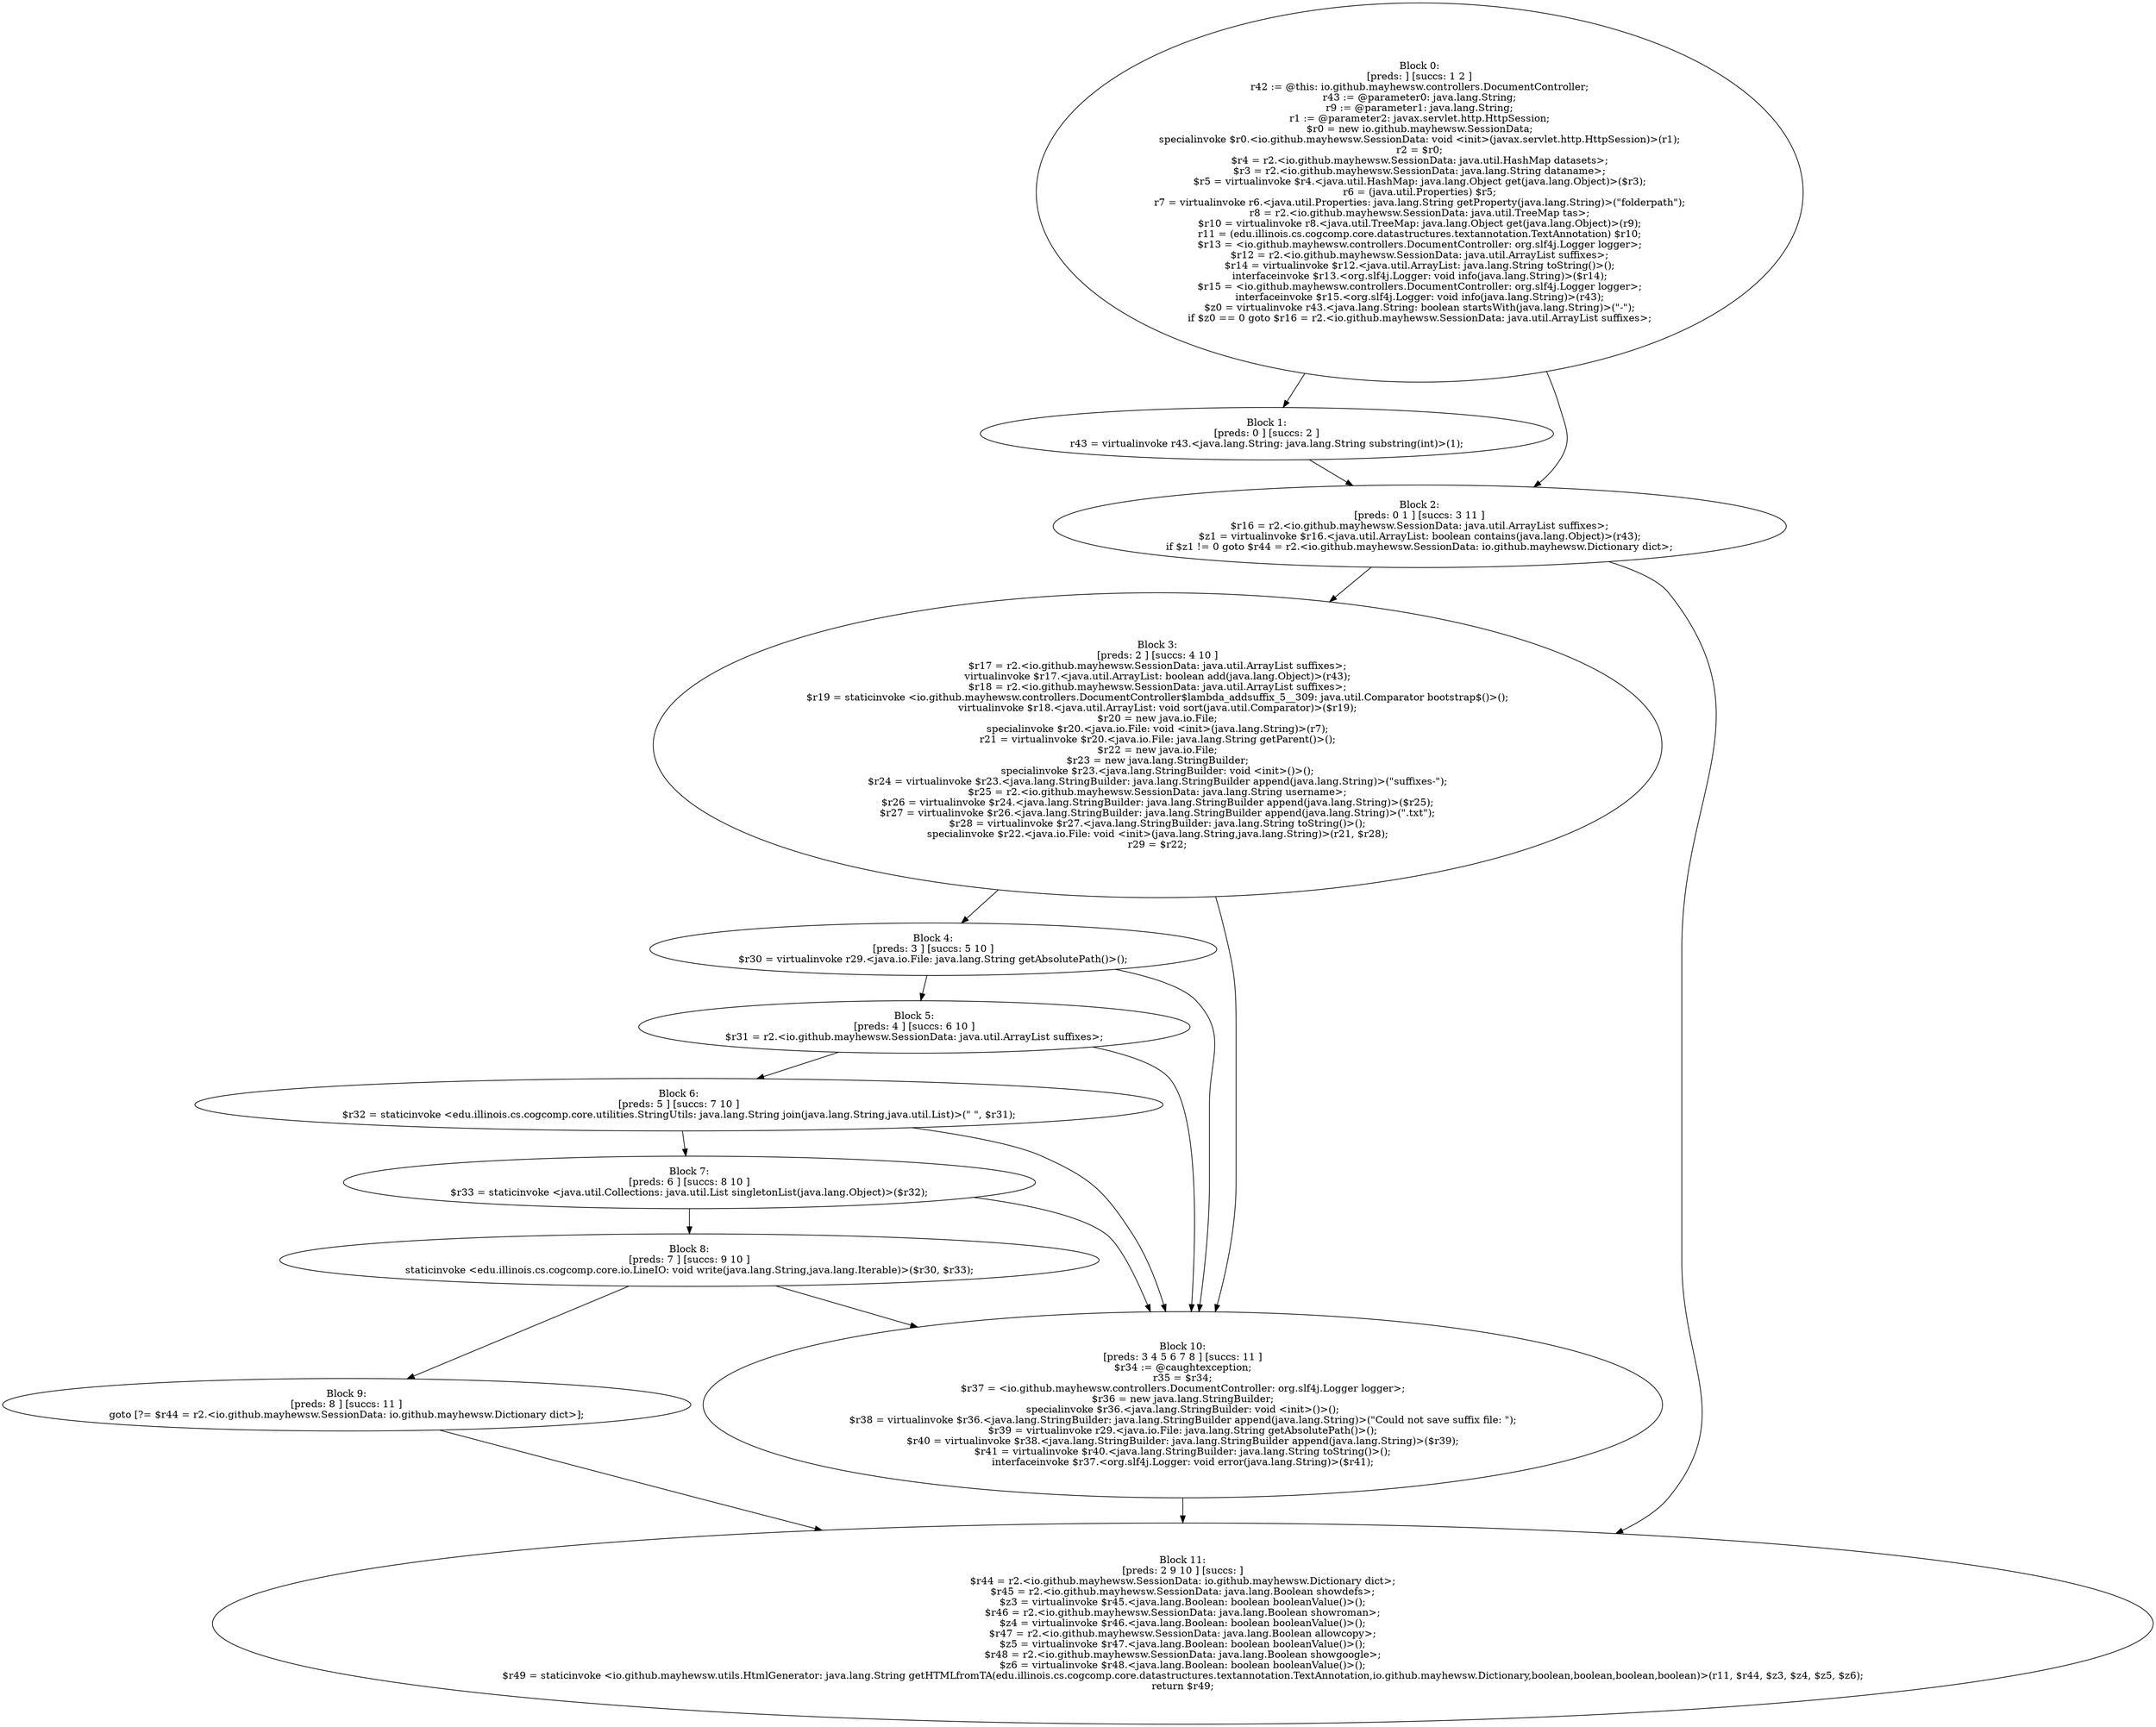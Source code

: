 digraph "unitGraph" {
    "Block 0:
[preds: ] [succs: 1 2 ]
r42 := @this: io.github.mayhewsw.controllers.DocumentController;
r43 := @parameter0: java.lang.String;
r9 := @parameter1: java.lang.String;
r1 := @parameter2: javax.servlet.http.HttpSession;
$r0 = new io.github.mayhewsw.SessionData;
specialinvoke $r0.<io.github.mayhewsw.SessionData: void <init>(javax.servlet.http.HttpSession)>(r1);
r2 = $r0;
$r4 = r2.<io.github.mayhewsw.SessionData: java.util.HashMap datasets>;
$r3 = r2.<io.github.mayhewsw.SessionData: java.lang.String dataname>;
$r5 = virtualinvoke $r4.<java.util.HashMap: java.lang.Object get(java.lang.Object)>($r3);
r6 = (java.util.Properties) $r5;
r7 = virtualinvoke r6.<java.util.Properties: java.lang.String getProperty(java.lang.String)>(\"folderpath\");
r8 = r2.<io.github.mayhewsw.SessionData: java.util.TreeMap tas>;
$r10 = virtualinvoke r8.<java.util.TreeMap: java.lang.Object get(java.lang.Object)>(r9);
r11 = (edu.illinois.cs.cogcomp.core.datastructures.textannotation.TextAnnotation) $r10;
$r13 = <io.github.mayhewsw.controllers.DocumentController: org.slf4j.Logger logger>;
$r12 = r2.<io.github.mayhewsw.SessionData: java.util.ArrayList suffixes>;
$r14 = virtualinvoke $r12.<java.util.ArrayList: java.lang.String toString()>();
interfaceinvoke $r13.<org.slf4j.Logger: void info(java.lang.String)>($r14);
$r15 = <io.github.mayhewsw.controllers.DocumentController: org.slf4j.Logger logger>;
interfaceinvoke $r15.<org.slf4j.Logger: void info(java.lang.String)>(r43);
$z0 = virtualinvoke r43.<java.lang.String: boolean startsWith(java.lang.String)>(\"-\");
if $z0 == 0 goto $r16 = r2.<io.github.mayhewsw.SessionData: java.util.ArrayList suffixes>;
"
    "Block 1:
[preds: 0 ] [succs: 2 ]
r43 = virtualinvoke r43.<java.lang.String: java.lang.String substring(int)>(1);
"
    "Block 2:
[preds: 0 1 ] [succs: 3 11 ]
$r16 = r2.<io.github.mayhewsw.SessionData: java.util.ArrayList suffixes>;
$z1 = virtualinvoke $r16.<java.util.ArrayList: boolean contains(java.lang.Object)>(r43);
if $z1 != 0 goto $r44 = r2.<io.github.mayhewsw.SessionData: io.github.mayhewsw.Dictionary dict>;
"
    "Block 3:
[preds: 2 ] [succs: 4 10 ]
$r17 = r2.<io.github.mayhewsw.SessionData: java.util.ArrayList suffixes>;
virtualinvoke $r17.<java.util.ArrayList: boolean add(java.lang.Object)>(r43);
$r18 = r2.<io.github.mayhewsw.SessionData: java.util.ArrayList suffixes>;
$r19 = staticinvoke <io.github.mayhewsw.controllers.DocumentController$lambda_addsuffix_5__309: java.util.Comparator bootstrap$()>();
virtualinvoke $r18.<java.util.ArrayList: void sort(java.util.Comparator)>($r19);
$r20 = new java.io.File;
specialinvoke $r20.<java.io.File: void <init>(java.lang.String)>(r7);
r21 = virtualinvoke $r20.<java.io.File: java.lang.String getParent()>();
$r22 = new java.io.File;
$r23 = new java.lang.StringBuilder;
specialinvoke $r23.<java.lang.StringBuilder: void <init>()>();
$r24 = virtualinvoke $r23.<java.lang.StringBuilder: java.lang.StringBuilder append(java.lang.String)>(\"suffixes-\");
$r25 = r2.<io.github.mayhewsw.SessionData: java.lang.String username>;
$r26 = virtualinvoke $r24.<java.lang.StringBuilder: java.lang.StringBuilder append(java.lang.String)>($r25);
$r27 = virtualinvoke $r26.<java.lang.StringBuilder: java.lang.StringBuilder append(java.lang.String)>(\".txt\");
$r28 = virtualinvoke $r27.<java.lang.StringBuilder: java.lang.String toString()>();
specialinvoke $r22.<java.io.File: void <init>(java.lang.String,java.lang.String)>(r21, $r28);
r29 = $r22;
"
    "Block 4:
[preds: 3 ] [succs: 5 10 ]
$r30 = virtualinvoke r29.<java.io.File: java.lang.String getAbsolutePath()>();
"
    "Block 5:
[preds: 4 ] [succs: 6 10 ]
$r31 = r2.<io.github.mayhewsw.SessionData: java.util.ArrayList suffixes>;
"
    "Block 6:
[preds: 5 ] [succs: 7 10 ]
$r32 = staticinvoke <edu.illinois.cs.cogcomp.core.utilities.StringUtils: java.lang.String join(java.lang.String,java.util.List)>(\" \", $r31);
"
    "Block 7:
[preds: 6 ] [succs: 8 10 ]
$r33 = staticinvoke <java.util.Collections: java.util.List singletonList(java.lang.Object)>($r32);
"
    "Block 8:
[preds: 7 ] [succs: 9 10 ]
staticinvoke <edu.illinois.cs.cogcomp.core.io.LineIO: void write(java.lang.String,java.lang.Iterable)>($r30, $r33);
"
    "Block 9:
[preds: 8 ] [succs: 11 ]
goto [?= $r44 = r2.<io.github.mayhewsw.SessionData: io.github.mayhewsw.Dictionary dict>];
"
    "Block 10:
[preds: 3 4 5 6 7 8 ] [succs: 11 ]
$r34 := @caughtexception;
r35 = $r34;
$r37 = <io.github.mayhewsw.controllers.DocumentController: org.slf4j.Logger logger>;
$r36 = new java.lang.StringBuilder;
specialinvoke $r36.<java.lang.StringBuilder: void <init>()>();
$r38 = virtualinvoke $r36.<java.lang.StringBuilder: java.lang.StringBuilder append(java.lang.String)>(\"Could not save suffix file: \");
$r39 = virtualinvoke r29.<java.io.File: java.lang.String getAbsolutePath()>();
$r40 = virtualinvoke $r38.<java.lang.StringBuilder: java.lang.StringBuilder append(java.lang.String)>($r39);
$r41 = virtualinvoke $r40.<java.lang.StringBuilder: java.lang.String toString()>();
interfaceinvoke $r37.<org.slf4j.Logger: void error(java.lang.String)>($r41);
"
    "Block 11:
[preds: 2 9 10 ] [succs: ]
$r44 = r2.<io.github.mayhewsw.SessionData: io.github.mayhewsw.Dictionary dict>;
$r45 = r2.<io.github.mayhewsw.SessionData: java.lang.Boolean showdefs>;
$z3 = virtualinvoke $r45.<java.lang.Boolean: boolean booleanValue()>();
$r46 = r2.<io.github.mayhewsw.SessionData: java.lang.Boolean showroman>;
$z4 = virtualinvoke $r46.<java.lang.Boolean: boolean booleanValue()>();
$r47 = r2.<io.github.mayhewsw.SessionData: java.lang.Boolean allowcopy>;
$z5 = virtualinvoke $r47.<java.lang.Boolean: boolean booleanValue()>();
$r48 = r2.<io.github.mayhewsw.SessionData: java.lang.Boolean showgoogle>;
$z6 = virtualinvoke $r48.<java.lang.Boolean: boolean booleanValue()>();
$r49 = staticinvoke <io.github.mayhewsw.utils.HtmlGenerator: java.lang.String getHTMLfromTA(edu.illinois.cs.cogcomp.core.datastructures.textannotation.TextAnnotation,io.github.mayhewsw.Dictionary,boolean,boolean,boolean,boolean)>(r11, $r44, $z3, $z4, $z5, $z6);
return $r49;
"
    "Block 0:
[preds: ] [succs: 1 2 ]
r42 := @this: io.github.mayhewsw.controllers.DocumentController;
r43 := @parameter0: java.lang.String;
r9 := @parameter1: java.lang.String;
r1 := @parameter2: javax.servlet.http.HttpSession;
$r0 = new io.github.mayhewsw.SessionData;
specialinvoke $r0.<io.github.mayhewsw.SessionData: void <init>(javax.servlet.http.HttpSession)>(r1);
r2 = $r0;
$r4 = r2.<io.github.mayhewsw.SessionData: java.util.HashMap datasets>;
$r3 = r2.<io.github.mayhewsw.SessionData: java.lang.String dataname>;
$r5 = virtualinvoke $r4.<java.util.HashMap: java.lang.Object get(java.lang.Object)>($r3);
r6 = (java.util.Properties) $r5;
r7 = virtualinvoke r6.<java.util.Properties: java.lang.String getProperty(java.lang.String)>(\"folderpath\");
r8 = r2.<io.github.mayhewsw.SessionData: java.util.TreeMap tas>;
$r10 = virtualinvoke r8.<java.util.TreeMap: java.lang.Object get(java.lang.Object)>(r9);
r11 = (edu.illinois.cs.cogcomp.core.datastructures.textannotation.TextAnnotation) $r10;
$r13 = <io.github.mayhewsw.controllers.DocumentController: org.slf4j.Logger logger>;
$r12 = r2.<io.github.mayhewsw.SessionData: java.util.ArrayList suffixes>;
$r14 = virtualinvoke $r12.<java.util.ArrayList: java.lang.String toString()>();
interfaceinvoke $r13.<org.slf4j.Logger: void info(java.lang.String)>($r14);
$r15 = <io.github.mayhewsw.controllers.DocumentController: org.slf4j.Logger logger>;
interfaceinvoke $r15.<org.slf4j.Logger: void info(java.lang.String)>(r43);
$z0 = virtualinvoke r43.<java.lang.String: boolean startsWith(java.lang.String)>(\"-\");
if $z0 == 0 goto $r16 = r2.<io.github.mayhewsw.SessionData: java.util.ArrayList suffixes>;
"->"Block 1:
[preds: 0 ] [succs: 2 ]
r43 = virtualinvoke r43.<java.lang.String: java.lang.String substring(int)>(1);
";
    "Block 0:
[preds: ] [succs: 1 2 ]
r42 := @this: io.github.mayhewsw.controllers.DocumentController;
r43 := @parameter0: java.lang.String;
r9 := @parameter1: java.lang.String;
r1 := @parameter2: javax.servlet.http.HttpSession;
$r0 = new io.github.mayhewsw.SessionData;
specialinvoke $r0.<io.github.mayhewsw.SessionData: void <init>(javax.servlet.http.HttpSession)>(r1);
r2 = $r0;
$r4 = r2.<io.github.mayhewsw.SessionData: java.util.HashMap datasets>;
$r3 = r2.<io.github.mayhewsw.SessionData: java.lang.String dataname>;
$r5 = virtualinvoke $r4.<java.util.HashMap: java.lang.Object get(java.lang.Object)>($r3);
r6 = (java.util.Properties) $r5;
r7 = virtualinvoke r6.<java.util.Properties: java.lang.String getProperty(java.lang.String)>(\"folderpath\");
r8 = r2.<io.github.mayhewsw.SessionData: java.util.TreeMap tas>;
$r10 = virtualinvoke r8.<java.util.TreeMap: java.lang.Object get(java.lang.Object)>(r9);
r11 = (edu.illinois.cs.cogcomp.core.datastructures.textannotation.TextAnnotation) $r10;
$r13 = <io.github.mayhewsw.controllers.DocumentController: org.slf4j.Logger logger>;
$r12 = r2.<io.github.mayhewsw.SessionData: java.util.ArrayList suffixes>;
$r14 = virtualinvoke $r12.<java.util.ArrayList: java.lang.String toString()>();
interfaceinvoke $r13.<org.slf4j.Logger: void info(java.lang.String)>($r14);
$r15 = <io.github.mayhewsw.controllers.DocumentController: org.slf4j.Logger logger>;
interfaceinvoke $r15.<org.slf4j.Logger: void info(java.lang.String)>(r43);
$z0 = virtualinvoke r43.<java.lang.String: boolean startsWith(java.lang.String)>(\"-\");
if $z0 == 0 goto $r16 = r2.<io.github.mayhewsw.SessionData: java.util.ArrayList suffixes>;
"->"Block 2:
[preds: 0 1 ] [succs: 3 11 ]
$r16 = r2.<io.github.mayhewsw.SessionData: java.util.ArrayList suffixes>;
$z1 = virtualinvoke $r16.<java.util.ArrayList: boolean contains(java.lang.Object)>(r43);
if $z1 != 0 goto $r44 = r2.<io.github.mayhewsw.SessionData: io.github.mayhewsw.Dictionary dict>;
";
    "Block 1:
[preds: 0 ] [succs: 2 ]
r43 = virtualinvoke r43.<java.lang.String: java.lang.String substring(int)>(1);
"->"Block 2:
[preds: 0 1 ] [succs: 3 11 ]
$r16 = r2.<io.github.mayhewsw.SessionData: java.util.ArrayList suffixes>;
$z1 = virtualinvoke $r16.<java.util.ArrayList: boolean contains(java.lang.Object)>(r43);
if $z1 != 0 goto $r44 = r2.<io.github.mayhewsw.SessionData: io.github.mayhewsw.Dictionary dict>;
";
    "Block 2:
[preds: 0 1 ] [succs: 3 11 ]
$r16 = r2.<io.github.mayhewsw.SessionData: java.util.ArrayList suffixes>;
$z1 = virtualinvoke $r16.<java.util.ArrayList: boolean contains(java.lang.Object)>(r43);
if $z1 != 0 goto $r44 = r2.<io.github.mayhewsw.SessionData: io.github.mayhewsw.Dictionary dict>;
"->"Block 3:
[preds: 2 ] [succs: 4 10 ]
$r17 = r2.<io.github.mayhewsw.SessionData: java.util.ArrayList suffixes>;
virtualinvoke $r17.<java.util.ArrayList: boolean add(java.lang.Object)>(r43);
$r18 = r2.<io.github.mayhewsw.SessionData: java.util.ArrayList suffixes>;
$r19 = staticinvoke <io.github.mayhewsw.controllers.DocumentController$lambda_addsuffix_5__309: java.util.Comparator bootstrap$()>();
virtualinvoke $r18.<java.util.ArrayList: void sort(java.util.Comparator)>($r19);
$r20 = new java.io.File;
specialinvoke $r20.<java.io.File: void <init>(java.lang.String)>(r7);
r21 = virtualinvoke $r20.<java.io.File: java.lang.String getParent()>();
$r22 = new java.io.File;
$r23 = new java.lang.StringBuilder;
specialinvoke $r23.<java.lang.StringBuilder: void <init>()>();
$r24 = virtualinvoke $r23.<java.lang.StringBuilder: java.lang.StringBuilder append(java.lang.String)>(\"suffixes-\");
$r25 = r2.<io.github.mayhewsw.SessionData: java.lang.String username>;
$r26 = virtualinvoke $r24.<java.lang.StringBuilder: java.lang.StringBuilder append(java.lang.String)>($r25);
$r27 = virtualinvoke $r26.<java.lang.StringBuilder: java.lang.StringBuilder append(java.lang.String)>(\".txt\");
$r28 = virtualinvoke $r27.<java.lang.StringBuilder: java.lang.String toString()>();
specialinvoke $r22.<java.io.File: void <init>(java.lang.String,java.lang.String)>(r21, $r28);
r29 = $r22;
";
    "Block 2:
[preds: 0 1 ] [succs: 3 11 ]
$r16 = r2.<io.github.mayhewsw.SessionData: java.util.ArrayList suffixes>;
$z1 = virtualinvoke $r16.<java.util.ArrayList: boolean contains(java.lang.Object)>(r43);
if $z1 != 0 goto $r44 = r2.<io.github.mayhewsw.SessionData: io.github.mayhewsw.Dictionary dict>;
"->"Block 11:
[preds: 2 9 10 ] [succs: ]
$r44 = r2.<io.github.mayhewsw.SessionData: io.github.mayhewsw.Dictionary dict>;
$r45 = r2.<io.github.mayhewsw.SessionData: java.lang.Boolean showdefs>;
$z3 = virtualinvoke $r45.<java.lang.Boolean: boolean booleanValue()>();
$r46 = r2.<io.github.mayhewsw.SessionData: java.lang.Boolean showroman>;
$z4 = virtualinvoke $r46.<java.lang.Boolean: boolean booleanValue()>();
$r47 = r2.<io.github.mayhewsw.SessionData: java.lang.Boolean allowcopy>;
$z5 = virtualinvoke $r47.<java.lang.Boolean: boolean booleanValue()>();
$r48 = r2.<io.github.mayhewsw.SessionData: java.lang.Boolean showgoogle>;
$z6 = virtualinvoke $r48.<java.lang.Boolean: boolean booleanValue()>();
$r49 = staticinvoke <io.github.mayhewsw.utils.HtmlGenerator: java.lang.String getHTMLfromTA(edu.illinois.cs.cogcomp.core.datastructures.textannotation.TextAnnotation,io.github.mayhewsw.Dictionary,boolean,boolean,boolean,boolean)>(r11, $r44, $z3, $z4, $z5, $z6);
return $r49;
";
    "Block 3:
[preds: 2 ] [succs: 4 10 ]
$r17 = r2.<io.github.mayhewsw.SessionData: java.util.ArrayList suffixes>;
virtualinvoke $r17.<java.util.ArrayList: boolean add(java.lang.Object)>(r43);
$r18 = r2.<io.github.mayhewsw.SessionData: java.util.ArrayList suffixes>;
$r19 = staticinvoke <io.github.mayhewsw.controllers.DocumentController$lambda_addsuffix_5__309: java.util.Comparator bootstrap$()>();
virtualinvoke $r18.<java.util.ArrayList: void sort(java.util.Comparator)>($r19);
$r20 = new java.io.File;
specialinvoke $r20.<java.io.File: void <init>(java.lang.String)>(r7);
r21 = virtualinvoke $r20.<java.io.File: java.lang.String getParent()>();
$r22 = new java.io.File;
$r23 = new java.lang.StringBuilder;
specialinvoke $r23.<java.lang.StringBuilder: void <init>()>();
$r24 = virtualinvoke $r23.<java.lang.StringBuilder: java.lang.StringBuilder append(java.lang.String)>(\"suffixes-\");
$r25 = r2.<io.github.mayhewsw.SessionData: java.lang.String username>;
$r26 = virtualinvoke $r24.<java.lang.StringBuilder: java.lang.StringBuilder append(java.lang.String)>($r25);
$r27 = virtualinvoke $r26.<java.lang.StringBuilder: java.lang.StringBuilder append(java.lang.String)>(\".txt\");
$r28 = virtualinvoke $r27.<java.lang.StringBuilder: java.lang.String toString()>();
specialinvoke $r22.<java.io.File: void <init>(java.lang.String,java.lang.String)>(r21, $r28);
r29 = $r22;
"->"Block 4:
[preds: 3 ] [succs: 5 10 ]
$r30 = virtualinvoke r29.<java.io.File: java.lang.String getAbsolutePath()>();
";
    "Block 3:
[preds: 2 ] [succs: 4 10 ]
$r17 = r2.<io.github.mayhewsw.SessionData: java.util.ArrayList suffixes>;
virtualinvoke $r17.<java.util.ArrayList: boolean add(java.lang.Object)>(r43);
$r18 = r2.<io.github.mayhewsw.SessionData: java.util.ArrayList suffixes>;
$r19 = staticinvoke <io.github.mayhewsw.controllers.DocumentController$lambda_addsuffix_5__309: java.util.Comparator bootstrap$()>();
virtualinvoke $r18.<java.util.ArrayList: void sort(java.util.Comparator)>($r19);
$r20 = new java.io.File;
specialinvoke $r20.<java.io.File: void <init>(java.lang.String)>(r7);
r21 = virtualinvoke $r20.<java.io.File: java.lang.String getParent()>();
$r22 = new java.io.File;
$r23 = new java.lang.StringBuilder;
specialinvoke $r23.<java.lang.StringBuilder: void <init>()>();
$r24 = virtualinvoke $r23.<java.lang.StringBuilder: java.lang.StringBuilder append(java.lang.String)>(\"suffixes-\");
$r25 = r2.<io.github.mayhewsw.SessionData: java.lang.String username>;
$r26 = virtualinvoke $r24.<java.lang.StringBuilder: java.lang.StringBuilder append(java.lang.String)>($r25);
$r27 = virtualinvoke $r26.<java.lang.StringBuilder: java.lang.StringBuilder append(java.lang.String)>(\".txt\");
$r28 = virtualinvoke $r27.<java.lang.StringBuilder: java.lang.String toString()>();
specialinvoke $r22.<java.io.File: void <init>(java.lang.String,java.lang.String)>(r21, $r28);
r29 = $r22;
"->"Block 10:
[preds: 3 4 5 6 7 8 ] [succs: 11 ]
$r34 := @caughtexception;
r35 = $r34;
$r37 = <io.github.mayhewsw.controllers.DocumentController: org.slf4j.Logger logger>;
$r36 = new java.lang.StringBuilder;
specialinvoke $r36.<java.lang.StringBuilder: void <init>()>();
$r38 = virtualinvoke $r36.<java.lang.StringBuilder: java.lang.StringBuilder append(java.lang.String)>(\"Could not save suffix file: \");
$r39 = virtualinvoke r29.<java.io.File: java.lang.String getAbsolutePath()>();
$r40 = virtualinvoke $r38.<java.lang.StringBuilder: java.lang.StringBuilder append(java.lang.String)>($r39);
$r41 = virtualinvoke $r40.<java.lang.StringBuilder: java.lang.String toString()>();
interfaceinvoke $r37.<org.slf4j.Logger: void error(java.lang.String)>($r41);
";
    "Block 4:
[preds: 3 ] [succs: 5 10 ]
$r30 = virtualinvoke r29.<java.io.File: java.lang.String getAbsolutePath()>();
"->"Block 5:
[preds: 4 ] [succs: 6 10 ]
$r31 = r2.<io.github.mayhewsw.SessionData: java.util.ArrayList suffixes>;
";
    "Block 4:
[preds: 3 ] [succs: 5 10 ]
$r30 = virtualinvoke r29.<java.io.File: java.lang.String getAbsolutePath()>();
"->"Block 10:
[preds: 3 4 5 6 7 8 ] [succs: 11 ]
$r34 := @caughtexception;
r35 = $r34;
$r37 = <io.github.mayhewsw.controllers.DocumentController: org.slf4j.Logger logger>;
$r36 = new java.lang.StringBuilder;
specialinvoke $r36.<java.lang.StringBuilder: void <init>()>();
$r38 = virtualinvoke $r36.<java.lang.StringBuilder: java.lang.StringBuilder append(java.lang.String)>(\"Could not save suffix file: \");
$r39 = virtualinvoke r29.<java.io.File: java.lang.String getAbsolutePath()>();
$r40 = virtualinvoke $r38.<java.lang.StringBuilder: java.lang.StringBuilder append(java.lang.String)>($r39);
$r41 = virtualinvoke $r40.<java.lang.StringBuilder: java.lang.String toString()>();
interfaceinvoke $r37.<org.slf4j.Logger: void error(java.lang.String)>($r41);
";
    "Block 5:
[preds: 4 ] [succs: 6 10 ]
$r31 = r2.<io.github.mayhewsw.SessionData: java.util.ArrayList suffixes>;
"->"Block 6:
[preds: 5 ] [succs: 7 10 ]
$r32 = staticinvoke <edu.illinois.cs.cogcomp.core.utilities.StringUtils: java.lang.String join(java.lang.String,java.util.List)>(\" \", $r31);
";
    "Block 5:
[preds: 4 ] [succs: 6 10 ]
$r31 = r2.<io.github.mayhewsw.SessionData: java.util.ArrayList suffixes>;
"->"Block 10:
[preds: 3 4 5 6 7 8 ] [succs: 11 ]
$r34 := @caughtexception;
r35 = $r34;
$r37 = <io.github.mayhewsw.controllers.DocumentController: org.slf4j.Logger logger>;
$r36 = new java.lang.StringBuilder;
specialinvoke $r36.<java.lang.StringBuilder: void <init>()>();
$r38 = virtualinvoke $r36.<java.lang.StringBuilder: java.lang.StringBuilder append(java.lang.String)>(\"Could not save suffix file: \");
$r39 = virtualinvoke r29.<java.io.File: java.lang.String getAbsolutePath()>();
$r40 = virtualinvoke $r38.<java.lang.StringBuilder: java.lang.StringBuilder append(java.lang.String)>($r39);
$r41 = virtualinvoke $r40.<java.lang.StringBuilder: java.lang.String toString()>();
interfaceinvoke $r37.<org.slf4j.Logger: void error(java.lang.String)>($r41);
";
    "Block 6:
[preds: 5 ] [succs: 7 10 ]
$r32 = staticinvoke <edu.illinois.cs.cogcomp.core.utilities.StringUtils: java.lang.String join(java.lang.String,java.util.List)>(\" \", $r31);
"->"Block 7:
[preds: 6 ] [succs: 8 10 ]
$r33 = staticinvoke <java.util.Collections: java.util.List singletonList(java.lang.Object)>($r32);
";
    "Block 6:
[preds: 5 ] [succs: 7 10 ]
$r32 = staticinvoke <edu.illinois.cs.cogcomp.core.utilities.StringUtils: java.lang.String join(java.lang.String,java.util.List)>(\" \", $r31);
"->"Block 10:
[preds: 3 4 5 6 7 8 ] [succs: 11 ]
$r34 := @caughtexception;
r35 = $r34;
$r37 = <io.github.mayhewsw.controllers.DocumentController: org.slf4j.Logger logger>;
$r36 = new java.lang.StringBuilder;
specialinvoke $r36.<java.lang.StringBuilder: void <init>()>();
$r38 = virtualinvoke $r36.<java.lang.StringBuilder: java.lang.StringBuilder append(java.lang.String)>(\"Could not save suffix file: \");
$r39 = virtualinvoke r29.<java.io.File: java.lang.String getAbsolutePath()>();
$r40 = virtualinvoke $r38.<java.lang.StringBuilder: java.lang.StringBuilder append(java.lang.String)>($r39);
$r41 = virtualinvoke $r40.<java.lang.StringBuilder: java.lang.String toString()>();
interfaceinvoke $r37.<org.slf4j.Logger: void error(java.lang.String)>($r41);
";
    "Block 7:
[preds: 6 ] [succs: 8 10 ]
$r33 = staticinvoke <java.util.Collections: java.util.List singletonList(java.lang.Object)>($r32);
"->"Block 8:
[preds: 7 ] [succs: 9 10 ]
staticinvoke <edu.illinois.cs.cogcomp.core.io.LineIO: void write(java.lang.String,java.lang.Iterable)>($r30, $r33);
";
    "Block 7:
[preds: 6 ] [succs: 8 10 ]
$r33 = staticinvoke <java.util.Collections: java.util.List singletonList(java.lang.Object)>($r32);
"->"Block 10:
[preds: 3 4 5 6 7 8 ] [succs: 11 ]
$r34 := @caughtexception;
r35 = $r34;
$r37 = <io.github.mayhewsw.controllers.DocumentController: org.slf4j.Logger logger>;
$r36 = new java.lang.StringBuilder;
specialinvoke $r36.<java.lang.StringBuilder: void <init>()>();
$r38 = virtualinvoke $r36.<java.lang.StringBuilder: java.lang.StringBuilder append(java.lang.String)>(\"Could not save suffix file: \");
$r39 = virtualinvoke r29.<java.io.File: java.lang.String getAbsolutePath()>();
$r40 = virtualinvoke $r38.<java.lang.StringBuilder: java.lang.StringBuilder append(java.lang.String)>($r39);
$r41 = virtualinvoke $r40.<java.lang.StringBuilder: java.lang.String toString()>();
interfaceinvoke $r37.<org.slf4j.Logger: void error(java.lang.String)>($r41);
";
    "Block 8:
[preds: 7 ] [succs: 9 10 ]
staticinvoke <edu.illinois.cs.cogcomp.core.io.LineIO: void write(java.lang.String,java.lang.Iterable)>($r30, $r33);
"->"Block 9:
[preds: 8 ] [succs: 11 ]
goto [?= $r44 = r2.<io.github.mayhewsw.SessionData: io.github.mayhewsw.Dictionary dict>];
";
    "Block 8:
[preds: 7 ] [succs: 9 10 ]
staticinvoke <edu.illinois.cs.cogcomp.core.io.LineIO: void write(java.lang.String,java.lang.Iterable)>($r30, $r33);
"->"Block 10:
[preds: 3 4 5 6 7 8 ] [succs: 11 ]
$r34 := @caughtexception;
r35 = $r34;
$r37 = <io.github.mayhewsw.controllers.DocumentController: org.slf4j.Logger logger>;
$r36 = new java.lang.StringBuilder;
specialinvoke $r36.<java.lang.StringBuilder: void <init>()>();
$r38 = virtualinvoke $r36.<java.lang.StringBuilder: java.lang.StringBuilder append(java.lang.String)>(\"Could not save suffix file: \");
$r39 = virtualinvoke r29.<java.io.File: java.lang.String getAbsolutePath()>();
$r40 = virtualinvoke $r38.<java.lang.StringBuilder: java.lang.StringBuilder append(java.lang.String)>($r39);
$r41 = virtualinvoke $r40.<java.lang.StringBuilder: java.lang.String toString()>();
interfaceinvoke $r37.<org.slf4j.Logger: void error(java.lang.String)>($r41);
";
    "Block 9:
[preds: 8 ] [succs: 11 ]
goto [?= $r44 = r2.<io.github.mayhewsw.SessionData: io.github.mayhewsw.Dictionary dict>];
"->"Block 11:
[preds: 2 9 10 ] [succs: ]
$r44 = r2.<io.github.mayhewsw.SessionData: io.github.mayhewsw.Dictionary dict>;
$r45 = r2.<io.github.mayhewsw.SessionData: java.lang.Boolean showdefs>;
$z3 = virtualinvoke $r45.<java.lang.Boolean: boolean booleanValue()>();
$r46 = r2.<io.github.mayhewsw.SessionData: java.lang.Boolean showroman>;
$z4 = virtualinvoke $r46.<java.lang.Boolean: boolean booleanValue()>();
$r47 = r2.<io.github.mayhewsw.SessionData: java.lang.Boolean allowcopy>;
$z5 = virtualinvoke $r47.<java.lang.Boolean: boolean booleanValue()>();
$r48 = r2.<io.github.mayhewsw.SessionData: java.lang.Boolean showgoogle>;
$z6 = virtualinvoke $r48.<java.lang.Boolean: boolean booleanValue()>();
$r49 = staticinvoke <io.github.mayhewsw.utils.HtmlGenerator: java.lang.String getHTMLfromTA(edu.illinois.cs.cogcomp.core.datastructures.textannotation.TextAnnotation,io.github.mayhewsw.Dictionary,boolean,boolean,boolean,boolean)>(r11, $r44, $z3, $z4, $z5, $z6);
return $r49;
";
    "Block 10:
[preds: 3 4 5 6 7 8 ] [succs: 11 ]
$r34 := @caughtexception;
r35 = $r34;
$r37 = <io.github.mayhewsw.controllers.DocumentController: org.slf4j.Logger logger>;
$r36 = new java.lang.StringBuilder;
specialinvoke $r36.<java.lang.StringBuilder: void <init>()>();
$r38 = virtualinvoke $r36.<java.lang.StringBuilder: java.lang.StringBuilder append(java.lang.String)>(\"Could not save suffix file: \");
$r39 = virtualinvoke r29.<java.io.File: java.lang.String getAbsolutePath()>();
$r40 = virtualinvoke $r38.<java.lang.StringBuilder: java.lang.StringBuilder append(java.lang.String)>($r39);
$r41 = virtualinvoke $r40.<java.lang.StringBuilder: java.lang.String toString()>();
interfaceinvoke $r37.<org.slf4j.Logger: void error(java.lang.String)>($r41);
"->"Block 11:
[preds: 2 9 10 ] [succs: ]
$r44 = r2.<io.github.mayhewsw.SessionData: io.github.mayhewsw.Dictionary dict>;
$r45 = r2.<io.github.mayhewsw.SessionData: java.lang.Boolean showdefs>;
$z3 = virtualinvoke $r45.<java.lang.Boolean: boolean booleanValue()>();
$r46 = r2.<io.github.mayhewsw.SessionData: java.lang.Boolean showroman>;
$z4 = virtualinvoke $r46.<java.lang.Boolean: boolean booleanValue()>();
$r47 = r2.<io.github.mayhewsw.SessionData: java.lang.Boolean allowcopy>;
$z5 = virtualinvoke $r47.<java.lang.Boolean: boolean booleanValue()>();
$r48 = r2.<io.github.mayhewsw.SessionData: java.lang.Boolean showgoogle>;
$z6 = virtualinvoke $r48.<java.lang.Boolean: boolean booleanValue()>();
$r49 = staticinvoke <io.github.mayhewsw.utils.HtmlGenerator: java.lang.String getHTMLfromTA(edu.illinois.cs.cogcomp.core.datastructures.textannotation.TextAnnotation,io.github.mayhewsw.Dictionary,boolean,boolean,boolean,boolean)>(r11, $r44, $z3, $z4, $z5, $z6);
return $r49;
";
}
